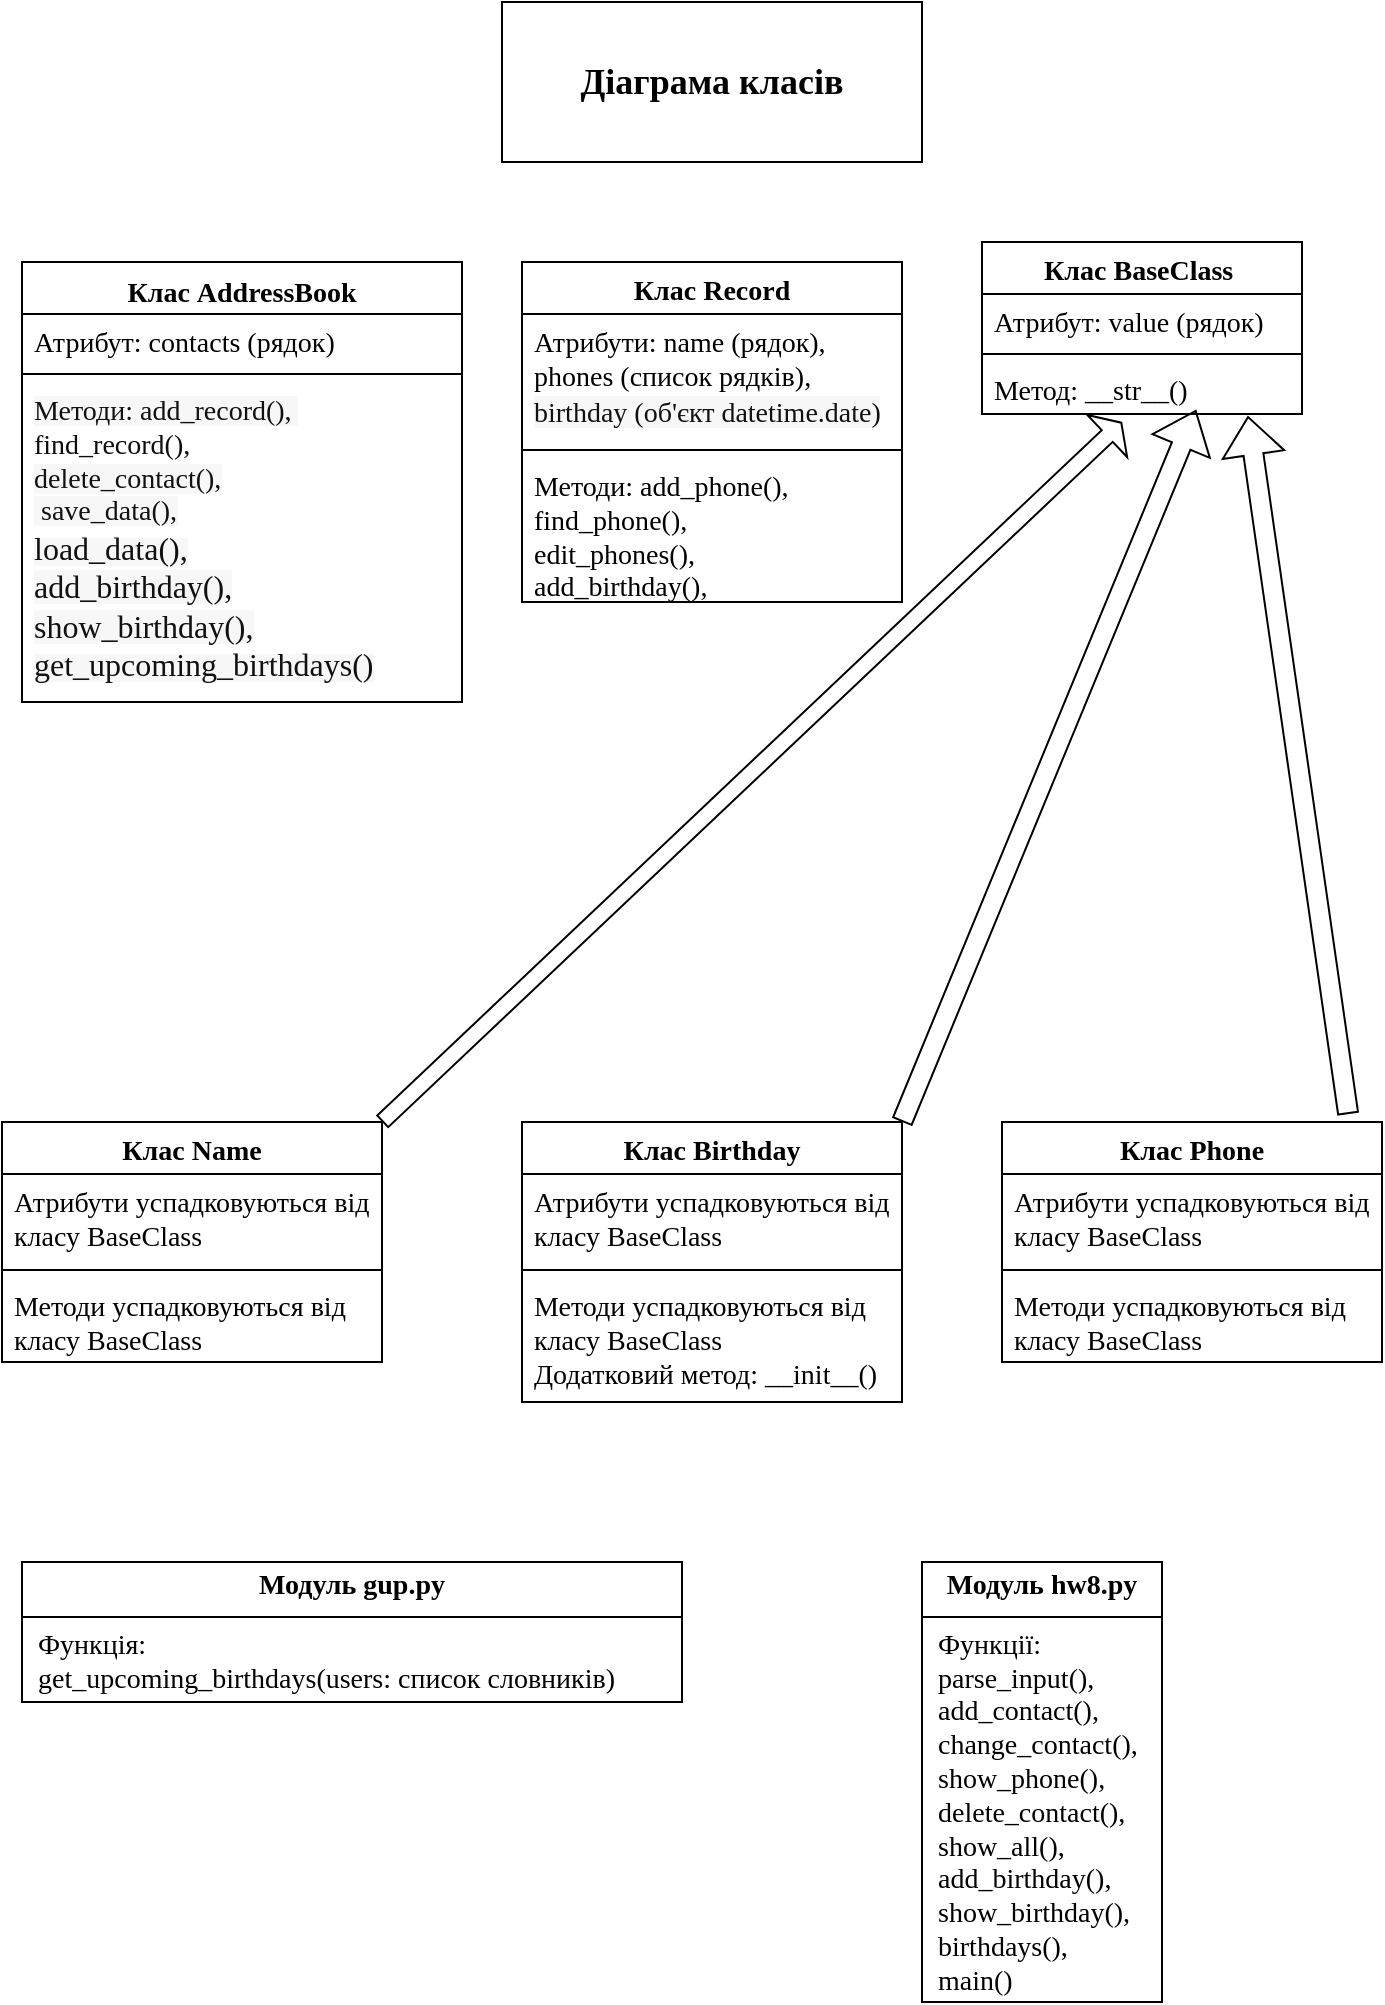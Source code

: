 <mxfile version="24.3.1" type="device">
  <diagram name="Сторінка-1" id="YpJXpKruvCC37QG1XrpE">
    <mxGraphModel dx="1434" dy="780" grid="1" gridSize="10" guides="1" tooltips="1" connect="1" arrows="1" fold="1" page="1" pageScale="1" pageWidth="827" pageHeight="1169" math="0" shadow="0">
      <root>
        <mxCell id="0" />
        <mxCell id="1" parent="0" />
        <mxCell id="e-6yHwKOrCpQSb6mgLKi-22" value="&lt;span style=&quot;font-size: 14px;&quot;&gt;&lt;font face=&quot;Times New Roman&quot;&gt;Клас AddressBook&lt;/font&gt;&lt;/span&gt;" style="swimlane;fontStyle=1;align=center;verticalAlign=top;childLayout=stackLayout;horizontal=1;startSize=26;horizontalStack=0;resizeParent=1;resizeParentMax=0;resizeLast=0;collapsible=1;marginBottom=0;whiteSpace=wrap;html=1;" parent="1" vertex="1">
          <mxGeometry x="40" y="140" width="220" height="220" as="geometry" />
        </mxCell>
        <mxCell id="e-6yHwKOrCpQSb6mgLKi-23" value="&lt;font face=&quot;Times New Roman&quot; style=&quot;font-size: 14px;&quot;&gt;Атрибут: contacts (рядок)&lt;/font&gt;" style="text;strokeColor=none;fillColor=none;align=left;verticalAlign=top;spacingLeft=4;spacingRight=4;overflow=hidden;rotatable=0;points=[[0,0.5],[1,0.5]];portConstraint=eastwest;whiteSpace=wrap;html=1;" parent="e-6yHwKOrCpQSb6mgLKi-22" vertex="1">
          <mxGeometry y="26" width="220" height="26" as="geometry" />
        </mxCell>
        <mxCell id="e-6yHwKOrCpQSb6mgLKi-24" value="" style="line;strokeWidth=1;fillColor=none;align=left;verticalAlign=middle;spacingTop=-1;spacingLeft=3;spacingRight=3;rotatable=0;labelPosition=right;points=[];portConstraint=eastwest;strokeColor=inherit;" parent="e-6yHwKOrCpQSb6mgLKi-22" vertex="1">
          <mxGeometry y="52" width="220" height="8" as="geometry" />
        </mxCell>
        <mxCell id="e-6yHwKOrCpQSb6mgLKi-25" value="&lt;font face=&quot;Times New Roman&quot; style=&quot;font-size: 14px;&quot;&gt;&lt;span style=&quot;white-space-collapse: preserve; color: rgb(17, 17, 17); background-color: rgba(0, 0, 0, 0.03);&quot;&gt;Методи: add_record(), &lt;/span&gt;&lt;span style=&quot;white-space-collapse: preserve; color: rgb(13, 13, 13); background-color: rgb(255, 255, 255);&quot;&gt;find_record(),&lt;/span&gt;&lt;/font&gt;&lt;div&gt;&lt;font face=&quot;Times New Roman&quot; style=&quot;font-size: 14px;&quot;&gt;&lt;span style=&quot;white-space-collapse: preserve; color: rgb(17, 17, 17); background-color: rgba(0, 0, 0, 0.03);&quot;&gt;delete_contact(),&lt;/span&gt;&lt;/font&gt;&lt;/div&gt;&lt;div&gt;&lt;font face=&quot;Times New Roman&quot; style=&quot;font-size: 14px;&quot;&gt;&lt;span style=&quot;white-space-collapse: preserve; color: rgb(17, 17, 17); background-color: rgba(0, 0, 0, 0.03);&quot;&gt; &lt;/span&gt;&lt;span style=&quot;white-space-collapse: preserve; color: rgb(17, 17, 17); background-color: rgba(0, 0, 0, 0.03);&quot;&gt;save_data(),&lt;/span&gt;&lt;/font&gt;&lt;div&gt;&lt;span style=&quot;color: rgb(17, 17, 17); white-space-collapse: preserve; background-color: rgba(0, 0, 0, 0.03);&quot;&gt;&lt;font face=&quot;o3QsZzCWslRawyM_kY1k&quot; size=&quot;3&quot;&gt;load_data(),&lt;/font&gt;&lt;/span&gt;&lt;/div&gt;&lt;div&gt;&lt;font face=&quot;o3QsZzCWslRawyM_kY1k&quot; size=&quot;3&quot;&gt;&lt;span style=&quot;color: rgb(17, 17, 17); white-space-collapse: preserve; background-color: rgba(0, 0, 0, 0.03);&quot;&gt;add_birthday(),&lt;/span&gt;&lt;span style=&quot;color: rgb(17, 17, 17); white-space-collapse: preserve; background-color: rgba(0, 0, 0, 0.03);&quot;&gt;&lt;br&gt;&lt;/span&gt;&lt;/font&gt;&lt;/div&gt;&lt;div&gt;&lt;font face=&quot;o3QsZzCWslRawyM_kY1k&quot; size=&quot;3&quot;&gt;&lt;span style=&quot;color: rgb(17, 17, 17); white-space-collapse: preserve; background-color: rgba(0, 0, 0, 0.03);&quot;&gt;show_birthday(),&lt;/span&gt;&lt;span style=&quot;color: rgb(17, 17, 17); white-space-collapse: preserve; background-color: rgba(0, 0, 0, 0.03);&quot;&gt;&lt;br&gt;&lt;/span&gt;&lt;/font&gt;&lt;/div&gt;&lt;div&gt;&lt;span style=&quot;color: rgb(17, 17, 17); white-space-collapse: preserve; background-color: rgba(0, 0, 0, 0.03);&quot;&gt;&lt;font face=&quot;o3QsZzCWslRawyM_kY1k&quot; style=&quot;&quot; size=&quot;3&quot;&gt;get_upcoming_birthdays()&lt;/font&gt;&lt;/span&gt;&lt;/div&gt;&lt;/div&gt;" style="text;strokeColor=none;fillColor=none;align=left;verticalAlign=top;spacingLeft=4;spacingRight=4;overflow=hidden;rotatable=0;points=[[0,0.5],[1,0.5]];portConstraint=eastwest;whiteSpace=wrap;html=1;" parent="e-6yHwKOrCpQSb6mgLKi-22" vertex="1">
          <mxGeometry y="60" width="220" height="160" as="geometry" />
        </mxCell>
        <mxCell id="e-6yHwKOrCpQSb6mgLKi-34" value="&lt;font face=&quot;Times New Roman&quot; style=&quot;font-size: 14px;&quot;&gt;Клас Record&lt;/font&gt;" style="swimlane;fontStyle=1;align=center;verticalAlign=top;childLayout=stackLayout;horizontal=1;startSize=26;horizontalStack=0;resizeParent=1;resizeParentMax=0;resizeLast=0;collapsible=1;marginBottom=0;whiteSpace=wrap;html=1;" parent="1" vertex="1">
          <mxGeometry x="290" y="140" width="190" height="170" as="geometry" />
        </mxCell>
        <mxCell id="e-6yHwKOrCpQSb6mgLKi-35" value="&lt;font face=&quot;Times New Roman&quot; style=&quot;font-size: 14px;&quot;&gt;Атрибути: name (рядок),&lt;/font&gt;&lt;div&gt;&lt;font face=&quot;Times New Roman&quot; style=&quot;font-size: 14px;&quot;&gt;phones (список рядків),&lt;/font&gt;&lt;/div&gt;&lt;div&gt;&lt;font style=&quot;font-size: 14px;&quot;&gt;&lt;span style=&quot;color: rgb(17, 17, 17); white-space-collapse: preserve; background-color: rgba(0, 0, 0, 0.03);&quot;&gt;&lt;font face=&quot;Times New Roman&quot;&gt;birthday (об&#39;єкт datetime.date)&lt;/font&gt;&lt;/span&gt;&lt;br&gt;&lt;/font&gt;&lt;/div&gt;&lt;div&gt;&lt;font style=&quot;font-size: 14px;&quot;&gt;&lt;span style=&quot;color: rgb(17, 17, 17); white-space-collapse: preserve; background-color: rgba(0, 0, 0, 0.03);&quot;&gt;&lt;font face=&quot;Helvetica&quot;&gt;&lt;br&gt;&lt;/font&gt;&lt;/span&gt;&lt;/font&gt;&lt;/div&gt;" style="text;strokeColor=none;fillColor=none;align=left;verticalAlign=top;spacingLeft=4;spacingRight=4;overflow=hidden;rotatable=0;points=[[0,0.5],[1,0.5]];portConstraint=eastwest;whiteSpace=wrap;html=1;" parent="e-6yHwKOrCpQSb6mgLKi-34" vertex="1">
          <mxGeometry y="26" width="190" height="64" as="geometry" />
        </mxCell>
        <mxCell id="e-6yHwKOrCpQSb6mgLKi-36" value="" style="line;strokeWidth=1;fillColor=none;align=left;verticalAlign=middle;spacingTop=-1;spacingLeft=3;spacingRight=3;rotatable=0;labelPosition=right;points=[];portConstraint=eastwest;strokeColor=inherit;" parent="e-6yHwKOrCpQSb6mgLKi-34" vertex="1">
          <mxGeometry y="90" width="190" height="8" as="geometry" />
        </mxCell>
        <mxCell id="e-6yHwKOrCpQSb6mgLKi-37" value="&lt;font face=&quot;Times New Roman&quot; style=&quot;font-size: 14px;&quot;&gt;Методи: add_phone(),&lt;/font&gt;&lt;div&gt;&lt;font face=&quot;Times New Roman&quot; style=&quot;font-size: 14px;&quot;&gt;find_phon&lt;/font&gt;&lt;font face=&quot;Times New Roman&quot; style=&quot;font-size: 14px;&quot;&gt;e()&lt;/font&gt;&lt;font face=&quot;NiMKlKfQIY693xHq01lQ&quot; style=&quot;font-size: 14px;&quot;&gt;,&lt;/font&gt;&lt;/div&gt;&lt;div&gt;&lt;font face=&quot;Times New Roman&quot; style=&quot;font-size: 14px;&quot;&gt;edit_phones(),&amp;nbsp;&lt;/font&gt;&lt;/div&gt;&lt;div&gt;&lt;font face=&quot;Times New Roman&quot; style=&quot;font-size: 14px;&quot;&gt;add_birthday(),&amp;nbsp; &amp;nbsp; &amp;nbsp; &amp;nbsp; &amp;nbsp; &amp;nbsp; &amp;nbsp;&lt;/font&gt;&lt;/div&gt;" style="text;strokeColor=none;fillColor=none;align=left;verticalAlign=top;spacingLeft=4;spacingRight=4;overflow=hidden;rotatable=0;points=[[0,0.5],[1,0.5]];portConstraint=eastwest;whiteSpace=wrap;html=1;" parent="e-6yHwKOrCpQSb6mgLKi-34" vertex="1">
          <mxGeometry y="98" width="190" height="72" as="geometry" />
        </mxCell>
        <mxCell id="p_lZX5xJGd-eEk1iEXkS-1" style="edgeStyle=orthogonalEdgeStyle;rounded=0;orthogonalLoop=1;jettySize=auto;html=1;exitX=1;exitY=0.5;exitDx=0;exitDy=0;" edge="1" parent="e-6yHwKOrCpQSb6mgLKi-34" source="e-6yHwKOrCpQSb6mgLKi-35" target="e-6yHwKOrCpQSb6mgLKi-35">
          <mxGeometry relative="1" as="geometry" />
        </mxCell>
        <mxCell id="fvsm94B510px2qmrHijV-18" value="&lt;font style=&quot;font-size: 14px;&quot; face=&quot;Times New Roman&quot;&gt;Клас BaseClass&lt;/font&gt;&amp;nbsp;" style="swimlane;fontStyle=1;align=center;verticalAlign=top;childLayout=stackLayout;horizontal=1;startSize=26;horizontalStack=0;resizeParent=1;resizeParentMax=0;resizeLast=0;collapsible=1;marginBottom=0;whiteSpace=wrap;html=1;" parent="1" vertex="1">
          <mxGeometry x="520" y="130" width="160" height="86" as="geometry" />
        </mxCell>
        <mxCell id="fvsm94B510px2qmrHijV-19" value="&lt;font style=&quot;font-size: 14px;&quot; face=&quot;Times New Roman&quot;&gt;Атрибут: value (рядок)&amp;nbsp;&lt;/font&gt;" style="text;strokeColor=none;fillColor=none;align=left;verticalAlign=top;spacingLeft=4;spacingRight=4;overflow=hidden;rotatable=0;points=[[0,0.5],[1,0.5]];portConstraint=eastwest;whiteSpace=wrap;html=1;" parent="fvsm94B510px2qmrHijV-18" vertex="1">
          <mxGeometry y="26" width="160" height="26" as="geometry" />
        </mxCell>
        <mxCell id="fvsm94B510px2qmrHijV-20" value="" style="line;strokeWidth=1;fillColor=none;align=left;verticalAlign=middle;spacingTop=-1;spacingLeft=3;spacingRight=3;rotatable=0;labelPosition=right;points=[];portConstraint=eastwest;strokeColor=inherit;" parent="fvsm94B510px2qmrHijV-18" vertex="1">
          <mxGeometry y="52" width="160" height="8" as="geometry" />
        </mxCell>
        <mxCell id="fvsm94B510px2qmrHijV-21" value="&lt;font style=&quot;font-size: 14px;&quot; face=&quot;Times New Roman&quot;&gt;Метод: __str__()&lt;/font&gt;" style="text;strokeColor=none;fillColor=none;align=left;verticalAlign=top;spacingLeft=4;spacingRight=4;overflow=hidden;rotatable=0;points=[[0,0.5],[1,0.5]];portConstraint=eastwest;whiteSpace=wrap;html=1;" parent="fvsm94B510px2qmrHijV-18" vertex="1">
          <mxGeometry y="60" width="160" height="26" as="geometry" />
        </mxCell>
        <mxCell id="fvsm94B510px2qmrHijV-39" value="&lt;font face=&quot;Times New Roman&quot; style=&quot;font-size: 14px;&quot;&gt;Клас Name&lt;/font&gt;" style="swimlane;fontStyle=1;align=center;verticalAlign=top;childLayout=stackLayout;horizontal=1;startSize=26;horizontalStack=0;resizeParent=1;resizeParentMax=0;resizeLast=0;collapsible=1;marginBottom=0;whiteSpace=wrap;html=1;" parent="1" vertex="1">
          <mxGeometry x="30" y="570" width="190" height="120" as="geometry" />
        </mxCell>
        <mxCell id="fvsm94B510px2qmrHijV-40" value="&lt;font face=&quot;Times New Roman&quot; style=&quot;font-size: 14px;&quot;&gt;Атрибути успадковуються від класу BaseClass&lt;/font&gt;&lt;div&gt;&lt;font style=&quot;font-size: 14px;&quot;&gt;&lt;span style=&quot;color: rgb(17, 17, 17); white-space-collapse: preserve; background-color: rgba(0, 0, 0, 0.03);&quot;&gt;&lt;font face=&quot;Helvetica&quot;&gt;&lt;br&gt;&lt;/font&gt;&lt;/span&gt;&lt;/font&gt;&lt;/div&gt;" style="text;strokeColor=none;fillColor=none;align=left;verticalAlign=top;spacingLeft=4;spacingRight=4;overflow=hidden;rotatable=0;points=[[0,0.5],[1,0.5]];portConstraint=eastwest;whiteSpace=wrap;html=1;" parent="fvsm94B510px2qmrHijV-39" vertex="1">
          <mxGeometry y="26" width="190" height="44" as="geometry" />
        </mxCell>
        <mxCell id="fvsm94B510px2qmrHijV-41" value="" style="line;strokeWidth=1;fillColor=none;align=left;verticalAlign=middle;spacingTop=-1;spacingLeft=3;spacingRight=3;rotatable=0;labelPosition=right;points=[];portConstraint=eastwest;strokeColor=inherit;" parent="fvsm94B510px2qmrHijV-39" vertex="1">
          <mxGeometry y="70" width="190" height="8" as="geometry" />
        </mxCell>
        <mxCell id="Du774gvNiVQxlBvUvoE2-4" value="&lt;font style=&quot;font-size: 14px;&quot; face=&quot;Times New Roman&quot;&gt;Методи успадковуються від класу BaseClass&lt;/font&gt;&lt;br&gt;&lt;div&gt;&lt;font style=&quot;font-size: 14px;&quot; face=&quot;Times New Roman&quot;&gt;&lt;br&gt;&lt;/font&gt;&lt;/div&gt;" style="text;strokeColor=none;fillColor=none;align=left;verticalAlign=top;spacingLeft=4;spacingRight=4;overflow=hidden;rotatable=0;points=[[0,0.5],[1,0.5]];portConstraint=eastwest;whiteSpace=wrap;html=1;" parent="fvsm94B510px2qmrHijV-39" vertex="1">
          <mxGeometry y="78" width="190" height="42" as="geometry" />
        </mxCell>
        <mxCell id="fvsm94B510px2qmrHijV-48" value="&lt;font face=&quot;Times New Roman&quot; style=&quot;font-size: 14px;&quot;&gt;Клас Phone&lt;/font&gt;" style="swimlane;fontStyle=1;align=center;verticalAlign=top;childLayout=stackLayout;horizontal=1;startSize=26;horizontalStack=0;resizeParent=1;resizeParentMax=0;resizeLast=0;collapsible=1;marginBottom=0;whiteSpace=wrap;html=1;" parent="1" vertex="1">
          <mxGeometry x="530" y="570" width="190" height="120" as="geometry" />
        </mxCell>
        <mxCell id="fvsm94B510px2qmrHijV-49" value="&lt;font face=&quot;Times New Roman&quot; style=&quot;font-size: 14px;&quot;&gt;Атрибути успадковуються від класу BaseClass&lt;/font&gt;&lt;div&gt;&lt;font style=&quot;font-size: 14px;&quot;&gt;&lt;span style=&quot;color: rgb(17, 17, 17); white-space-collapse: preserve; background-color: rgba(0, 0, 0, 0.03);&quot;&gt;&lt;font face=&quot;Helvetica&quot;&gt;&lt;br&gt;&lt;/font&gt;&lt;/span&gt;&lt;/font&gt;&lt;/div&gt;" style="text;strokeColor=none;fillColor=none;align=left;verticalAlign=top;spacingLeft=4;spacingRight=4;overflow=hidden;rotatable=0;points=[[0,0.5],[1,0.5]];portConstraint=eastwest;whiteSpace=wrap;html=1;" parent="fvsm94B510px2qmrHijV-48" vertex="1">
          <mxGeometry y="26" width="190" height="44" as="geometry" />
        </mxCell>
        <mxCell id="fvsm94B510px2qmrHijV-50" value="" style="line;strokeWidth=1;fillColor=none;align=left;verticalAlign=middle;spacingTop=-1;spacingLeft=3;spacingRight=3;rotatable=0;labelPosition=right;points=[];portConstraint=eastwest;strokeColor=inherit;" parent="fvsm94B510px2qmrHijV-48" vertex="1">
          <mxGeometry y="70" width="190" height="8" as="geometry" />
        </mxCell>
        <mxCell id="fvsm94B510px2qmrHijV-51" value="&lt;font style=&quot;font-size: 14px;&quot; face=&quot;Times New Roman&quot;&gt;Методи успадковуються від класу BaseClass&lt;/font&gt;&lt;br&gt;&lt;div&gt;&lt;font style=&quot;font-size: 14px;&quot; face=&quot;Times New Roman&quot;&gt;&lt;br&gt;&lt;/font&gt;&lt;/div&gt;" style="text;strokeColor=none;fillColor=none;align=left;verticalAlign=top;spacingLeft=4;spacingRight=4;overflow=hidden;rotatable=0;points=[[0,0.5],[1,0.5]];portConstraint=eastwest;whiteSpace=wrap;html=1;" parent="fvsm94B510px2qmrHijV-48" vertex="1">
          <mxGeometry y="78" width="190" height="42" as="geometry" />
        </mxCell>
        <mxCell id="fvsm94B510px2qmrHijV-55" value="&lt;p style=&quot;margin: 4px 0px 0px; text-align: center;&quot;&gt;&lt;font style=&quot;font-size: 14px;&quot; face=&quot;Times New Roman&quot;&gt;&lt;b&gt;Модуль gup.py&lt;/b&gt;&lt;/font&gt;&lt;/p&gt;&lt;hr size=&quot;1&quot; style=&quot;border-style:solid;&quot;&gt;&lt;p style=&quot;margin:0px;margin-left:8px;&quot;&gt;&lt;font face=&quot;Times New Roman&quot;&gt;&lt;span style=&quot;font-size: 14px;&quot;&gt;Функція:&amp;nbsp; &amp;nbsp; &amp;nbsp; &amp;nbsp; &amp;nbsp; &amp;nbsp; &amp;nbsp; &amp;nbsp; &amp;nbsp; &amp;nbsp; &amp;nbsp; &amp;nbsp; &amp;nbsp; &amp;nbsp; &amp;nbsp; &amp;nbsp; &amp;nbsp; &amp;nbsp; &amp;nbsp; &amp;nbsp; &amp;nbsp; get_upcoming_birthdays(users: список словників)&lt;/span&gt;&lt;/font&gt;&lt;/p&gt;" style="verticalAlign=top;align=left;overflow=fill;html=1;whiteSpace=wrap;" parent="1" vertex="1">
          <mxGeometry x="40" y="790" width="330" height="70" as="geometry" />
        </mxCell>
        <mxCell id="Du774gvNiVQxlBvUvoE2-2" value="&lt;p style=&quot;margin: 4px 0px 0px; text-align: center;&quot;&gt;&lt;font face=&quot;Times New Roman&quot; style=&quot;font-size: 14px;&quot;&gt;&lt;b style=&quot;&quot;&gt;Модуль hw8.py&lt;/b&gt;&lt;/font&gt;&lt;/p&gt;&lt;hr size=&quot;1&quot; style=&quot;border-style:solid;&quot;&gt;&lt;p style=&quot;margin:0px;margin-left:8px;&quot;&gt;&lt;font face=&quot;Times New Roman&quot; style=&quot;font-size: 14px;&quot;&gt;Функції:&amp;nbsp;&lt;/font&gt;&lt;/p&gt;&lt;p style=&quot;margin:0px;margin-left:8px;&quot;&gt;&lt;font face=&quot;Times New Roman&quot; style=&quot;font-size: 14px;&quot;&gt;parse_input(),&lt;/font&gt;&lt;/p&gt;&lt;p style=&quot;margin:0px;margin-left:8px;&quot;&gt;&lt;font face=&quot;Times New Roman&quot; style=&quot;font-size: 14px;&quot;&gt;add_contact(),&lt;/font&gt;&lt;/p&gt;&lt;p style=&quot;margin:0px;margin-left:8px;&quot;&gt;&lt;span style=&quot;font-family: &amp;quot;Times New Roman&amp;quot;; font-size: 14px;&quot;&gt;change_contact(),&lt;/span&gt;&lt;font face=&quot;Times New Roman&quot; style=&quot;font-size: 14px;&quot;&gt;&lt;br&gt;&lt;/font&gt;&lt;/p&gt;&lt;p style=&quot;margin:0px;margin-left:8px;&quot;&gt;&lt;span style=&quot;font-family: &amp;quot;Times New Roman&amp;quot;; font-size: 14px;&quot;&gt;show_phone(),&lt;/span&gt;&lt;span style=&quot;font-family: &amp;quot;Times New Roman&amp;quot;; font-size: 14px;&quot;&gt;&lt;br&gt;&lt;/span&gt;&lt;/p&gt;&lt;p style=&quot;margin:0px;margin-left:8px;&quot;&gt;&lt;span style=&quot;font-family: &amp;quot;Times New Roman&amp;quot;; font-size: 14px;&quot;&gt;delete_contact(),&lt;/span&gt;&lt;span style=&quot;font-family: &amp;quot;Times New Roman&amp;quot;; font-size: 14px;&quot;&gt;&lt;br&gt;&lt;/span&gt;&lt;/p&gt;&lt;p style=&quot;margin:0px;margin-left:8px;&quot;&gt;&lt;span style=&quot;font-family: &amp;quot;Times New Roman&amp;quot;; font-size: 14px;&quot;&gt;show_all(),&lt;/span&gt;&lt;span style=&quot;font-family: &amp;quot;Times New Roman&amp;quot;; font-size: 14px;&quot;&gt;&lt;br&gt;&lt;/span&gt;&lt;/p&gt;&lt;p style=&quot;margin:0px;margin-left:8px;&quot;&gt;&lt;span style=&quot;font-family: &amp;quot;Times New Roman&amp;quot;; font-size: 14px;&quot;&gt;add_birthday(),&lt;/span&gt;&lt;span style=&quot;font-family: &amp;quot;Times New Roman&amp;quot;; font-size: 14px;&quot;&gt;&lt;br&gt;&lt;/span&gt;&lt;/p&gt;&lt;p style=&quot;margin:0px;margin-left:8px;&quot;&gt;&lt;span style=&quot;font-family: &amp;quot;Times New Roman&amp;quot;; font-size: 14px;&quot;&gt;show_birthday(),&lt;/span&gt;&lt;span style=&quot;font-family: &amp;quot;Times New Roman&amp;quot;; font-size: 14px;&quot;&gt;&lt;br&gt;&lt;/span&gt;&lt;/p&gt;&lt;p style=&quot;margin:0px;margin-left:8px;&quot;&gt;&lt;span style=&quot;font-family: &amp;quot;Times New Roman&amp;quot;; font-size: 14px;&quot;&gt;birthdays(),&lt;/span&gt;&lt;span style=&quot;font-family: &amp;quot;Times New Roman&amp;quot;; font-size: 14px;&quot;&gt;&lt;br&gt;&lt;/span&gt;&lt;/p&gt;&lt;p style=&quot;margin:0px;margin-left:8px;&quot;&gt;&lt;span style=&quot;font-family: &amp;quot;Times New Roman&amp;quot;; font-size: 14px;&quot;&gt;main()&lt;/span&gt;&lt;span style=&quot;font-family: &amp;quot;Times New Roman&amp;quot;; font-size: 14px;&quot;&gt;&lt;br&gt;&lt;/span&gt;&lt;/p&gt;" style="verticalAlign=top;align=left;overflow=fill;html=1;whiteSpace=wrap;" parent="1" vertex="1">
          <mxGeometry x="490" y="790" width="120" height="220" as="geometry" />
        </mxCell>
        <mxCell id="Du774gvNiVQxlBvUvoE2-3" value="&lt;font style=&quot;font-size: 18px;&quot; face=&quot;Times New Roman&quot;&gt;&lt;b&gt;Діаграма класів&lt;/b&gt;&lt;/font&gt;" style="rounded=0;whiteSpace=wrap;html=1;" parent="1" vertex="1">
          <mxGeometry x="280" y="10" width="210" height="80" as="geometry" />
        </mxCell>
        <mxCell id="Du774gvNiVQxlBvUvoE2-5" value="" style="shape=flexArrow;endArrow=classic;html=1;rounded=0;exitX=1;exitY=0;exitDx=0;exitDy=0;width=8;endSize=2.89;" parent="1" source="fvsm94B510px2qmrHijV-39" edge="1">
          <mxGeometry width="50" height="50" relative="1" as="geometry">
            <mxPoint x="390" y="310" as="sourcePoint" />
            <mxPoint x="590" y="220" as="targetPoint" />
          </mxGeometry>
        </mxCell>
        <mxCell id="p_lZX5xJGd-eEk1iEXkS-7" value="" style="shape=flexArrow;endArrow=classic;html=1;rounded=0;entryX=0.831;entryY=1.038;entryDx=0;entryDy=0;entryPerimeter=0;exitX=0.911;exitY=-0.033;exitDx=0;exitDy=0;exitPerimeter=0;" edge="1" parent="1" source="fvsm94B510px2qmrHijV-48" target="fvsm94B510px2qmrHijV-21">
          <mxGeometry width="50" height="50" relative="1" as="geometry">
            <mxPoint x="720" y="370" as="sourcePoint" />
            <mxPoint x="660" y="230" as="targetPoint" />
          </mxGeometry>
        </mxCell>
        <mxCell id="p_lZX5xJGd-eEk1iEXkS-14" value="&lt;font face=&quot;Times New Roman&quot; style=&quot;font-size: 14px;&quot;&gt;Клас Birthday&lt;/font&gt;" style="swimlane;fontStyle=1;align=center;verticalAlign=top;childLayout=stackLayout;horizontal=1;startSize=26;horizontalStack=0;resizeParent=1;resizeParentMax=0;resizeLast=0;collapsible=1;marginBottom=0;whiteSpace=wrap;html=1;" vertex="1" parent="1">
          <mxGeometry x="290" y="570" width="190" height="140" as="geometry" />
        </mxCell>
        <mxCell id="p_lZX5xJGd-eEk1iEXkS-15" value="&lt;font face=&quot;Times New Roman&quot; style=&quot;font-size: 14px;&quot;&gt;Атрибути успадковуються від класу BaseClass&lt;/font&gt;&lt;div&gt;&lt;font style=&quot;font-size: 14px;&quot;&gt;&lt;span style=&quot;color: rgb(17, 17, 17); white-space-collapse: preserve; background-color: rgba(0, 0, 0, 0.03);&quot;&gt;&lt;font face=&quot;Helvetica&quot;&gt;&lt;br&gt;&lt;/font&gt;&lt;/span&gt;&lt;/font&gt;&lt;/div&gt;" style="text;strokeColor=none;fillColor=none;align=left;verticalAlign=top;spacingLeft=4;spacingRight=4;overflow=hidden;rotatable=0;points=[[0,0.5],[1,0.5]];portConstraint=eastwest;whiteSpace=wrap;html=1;" vertex="1" parent="p_lZX5xJGd-eEk1iEXkS-14">
          <mxGeometry y="26" width="190" height="44" as="geometry" />
        </mxCell>
        <mxCell id="p_lZX5xJGd-eEk1iEXkS-16" value="" style="line;strokeWidth=1;fillColor=none;align=left;verticalAlign=middle;spacingTop=-1;spacingLeft=3;spacingRight=3;rotatable=0;labelPosition=right;points=[];portConstraint=eastwest;strokeColor=inherit;" vertex="1" parent="p_lZX5xJGd-eEk1iEXkS-14">
          <mxGeometry y="70" width="190" height="8" as="geometry" />
        </mxCell>
        <mxCell id="p_lZX5xJGd-eEk1iEXkS-17" value="&lt;font style=&quot;font-size: 14px;&quot; face=&quot;Times New Roman&quot;&gt;Методи успадковуються від класу BaseClass&lt;/font&gt;&lt;br&gt;&lt;div&gt;&lt;font style=&quot;font-size: 14px;&quot; face=&quot;Times New Roman&quot;&gt;Додатковий метод: __init__()&lt;/font&gt;&lt;/div&gt;" style="text;strokeColor=none;fillColor=none;align=left;verticalAlign=top;spacingLeft=4;spacingRight=4;overflow=hidden;rotatable=0;points=[[0,0.5],[1,0.5]];portConstraint=eastwest;whiteSpace=wrap;html=1;" vertex="1" parent="p_lZX5xJGd-eEk1iEXkS-14">
          <mxGeometry y="78" width="190" height="62" as="geometry" />
        </mxCell>
        <mxCell id="p_lZX5xJGd-eEk1iEXkS-18" value="" style="shape=flexArrow;endArrow=classic;html=1;rounded=0;exitX=1;exitY=0;exitDx=0;exitDy=0;entryX=0.669;entryY=0.923;entryDx=0;entryDy=0;entryPerimeter=0;" edge="1" parent="1" source="p_lZX5xJGd-eEk1iEXkS-14" target="fvsm94B510px2qmrHijV-21">
          <mxGeometry width="50" height="50" relative="1" as="geometry">
            <mxPoint x="400" y="530" as="sourcePoint" />
            <mxPoint x="630" y="220" as="targetPoint" />
          </mxGeometry>
        </mxCell>
      </root>
    </mxGraphModel>
  </diagram>
</mxfile>
